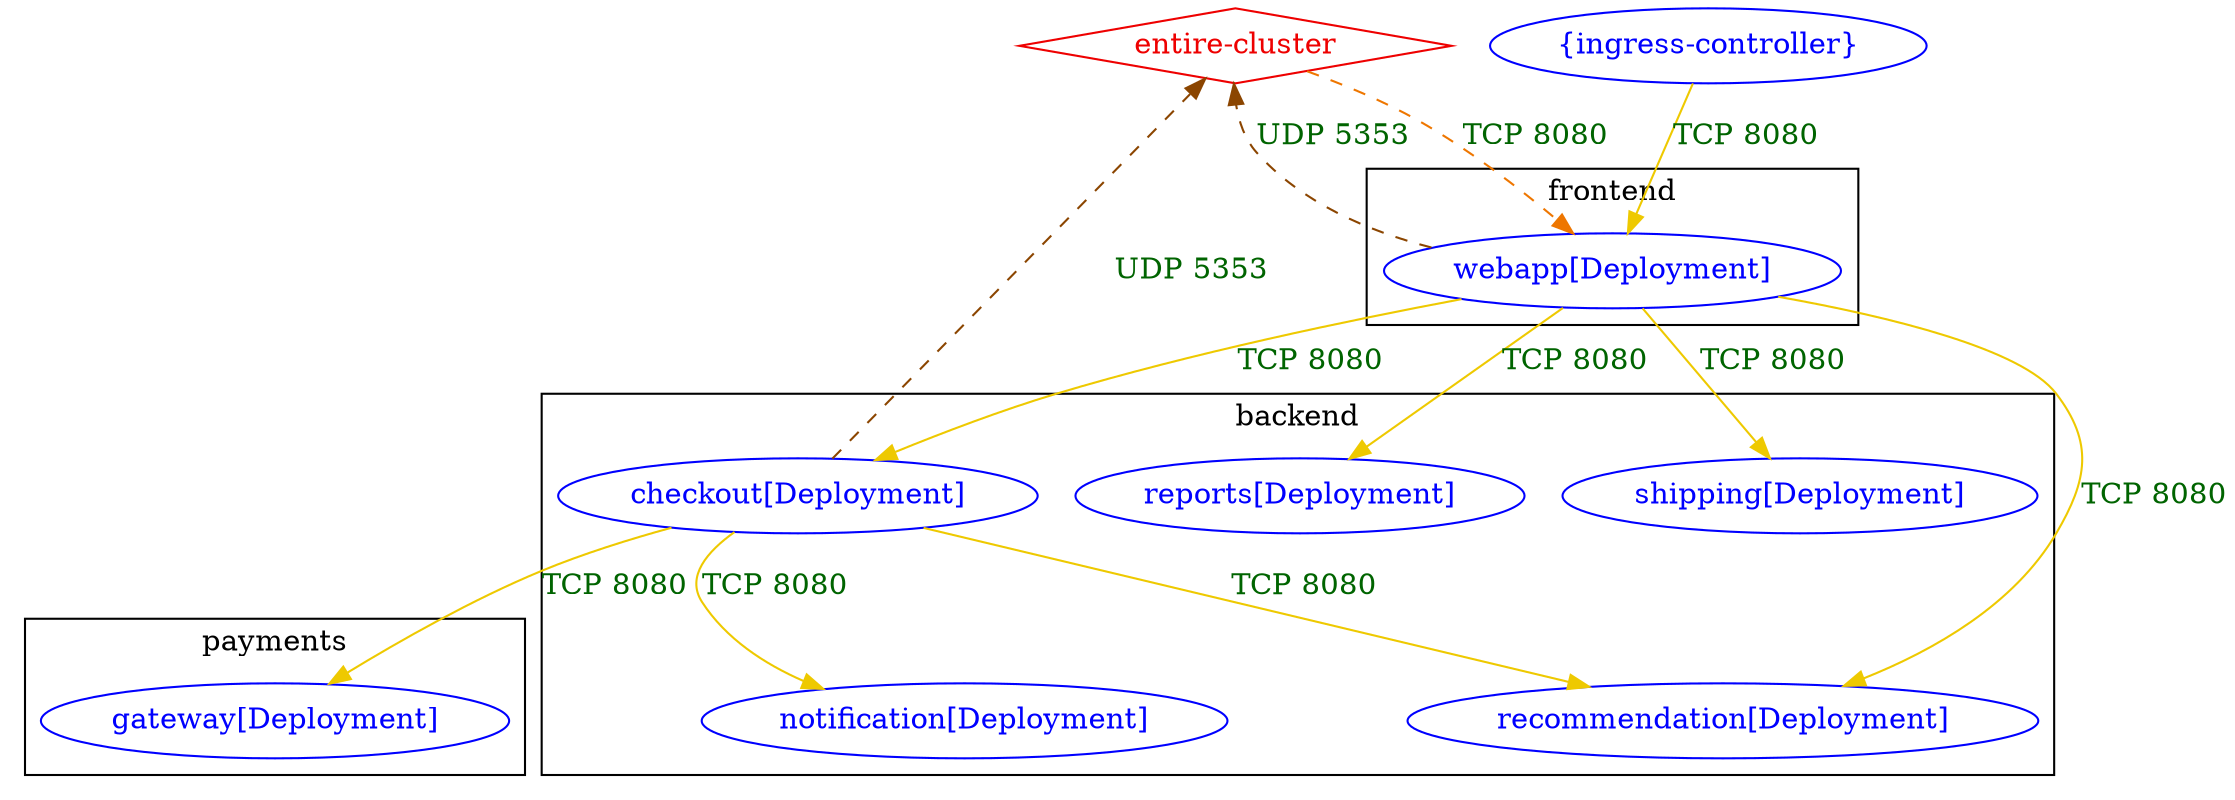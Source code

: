 digraph {
	subgraph "cluster_backend" {
		color="black"
		fontcolor="black"
		"backend/checkout[Deployment]" [label="checkout[Deployment]" color="blue" fontcolor="blue"]
		"backend/notification[Deployment]" [label="notification[Deployment]" color="blue" fontcolor="blue"]
		"backend/recommendation[Deployment]" [label="recommendation[Deployment]" color="blue" fontcolor="blue"]
		"backend/reports[Deployment]" [label="reports[Deployment]" color="blue" fontcolor="blue"]
		"backend/shipping[Deployment]" [label="shipping[Deployment]" color="blue" fontcolor="blue"]
		label="backend"
	}
	subgraph "cluster_frontend" {
		color="black"
		fontcolor="black"
		"frontend/webapp[Deployment]" [label="webapp[Deployment]" color="blue" fontcolor="blue"]
		label="frontend"
	}
	subgraph "cluster_payments" {
		color="black"
		fontcolor="black"
		"payments/gateway[Deployment]" [label="gateway[Deployment]" color="blue" fontcolor="blue"]
		label="payments"
	}
	"entire-cluster" [label="entire-cluster" color="red2" fontcolor="red2" shape=diamond]
	"{ingress-controller}" [label="{ingress-controller}" color="blue" fontcolor="blue"]
	"backend/checkout[Deployment]" -> "backend/notification[Deployment]" [label="TCP 8080" color="gold2" fontcolor="darkgreen" weight=0.5]
	"backend/checkout[Deployment]" -> "backend/recommendation[Deployment]" [label="TCP 8080" color="gold2" fontcolor="darkgreen" weight=0.5]
	"backend/checkout[Deployment]" -> "entire-cluster" [label="UDP 5353" color="darkorange4" fontcolor="darkgreen" weight=0.5 style=dashed]
	"backend/checkout[Deployment]" -> "payments/gateway[Deployment]" [label="TCP 8080" color="gold2" fontcolor="darkgreen" weight=0.5]
	"entire-cluster" -> "frontend/webapp[Deployment]" [label="TCP 8080" color="darkorange2" fontcolor="darkgreen" weight=1 style=dashed]
	"frontend/webapp[Deployment]" -> "backend/checkout[Deployment]" [label="TCP 8080" color="gold2" fontcolor="darkgreen" weight=1]
	"frontend/webapp[Deployment]" -> "backend/recommendation[Deployment]" [label="TCP 8080" color="gold2" fontcolor="darkgreen" weight=1]
	"frontend/webapp[Deployment]" -> "backend/reports[Deployment]" [label="TCP 8080" color="gold2" fontcolor="darkgreen" weight=1]
	"frontend/webapp[Deployment]" -> "backend/shipping[Deployment]" [label="TCP 8080" color="gold2" fontcolor="darkgreen" weight=1]
	"frontend/webapp[Deployment]" -> "entire-cluster" [label="UDP 5353" color="darkorange4" fontcolor="darkgreen" weight=0.5 style=dashed]
	"{ingress-controller}" -> "frontend/webapp[Deployment]" [label="TCP 8080" color="gold2" fontcolor="darkgreen" weight=1]
}